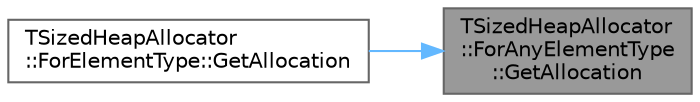 digraph "TSizedHeapAllocator::ForAnyElementType::GetAllocation"
{
 // INTERACTIVE_SVG=YES
 // LATEX_PDF_SIZE
  bgcolor="transparent";
  edge [fontname=Helvetica,fontsize=10,labelfontname=Helvetica,labelfontsize=10];
  node [fontname=Helvetica,fontsize=10,shape=box,height=0.2,width=0.4];
  rankdir="RL";
  Node1 [id="Node000001",label="TSizedHeapAllocator\l::ForAnyElementType\l::GetAllocation",height=0.2,width=0.4,color="gray40", fillcolor="grey60", style="filled", fontcolor="black",tooltip=" "];
  Node1 -> Node2 [id="edge1_Node000001_Node000002",dir="back",color="steelblue1",style="solid",tooltip=" "];
  Node2 [id="Node000002",label="TSizedHeapAllocator\l::ForElementType::GetAllocation",height=0.2,width=0.4,color="grey40", fillcolor="white", style="filled",URL="$d3/d03/classTSizedHeapAllocator_1_1ForElementType.html#a99d1e7b64fae880aaca1ca300c330bbf",tooltip=" "];
}
